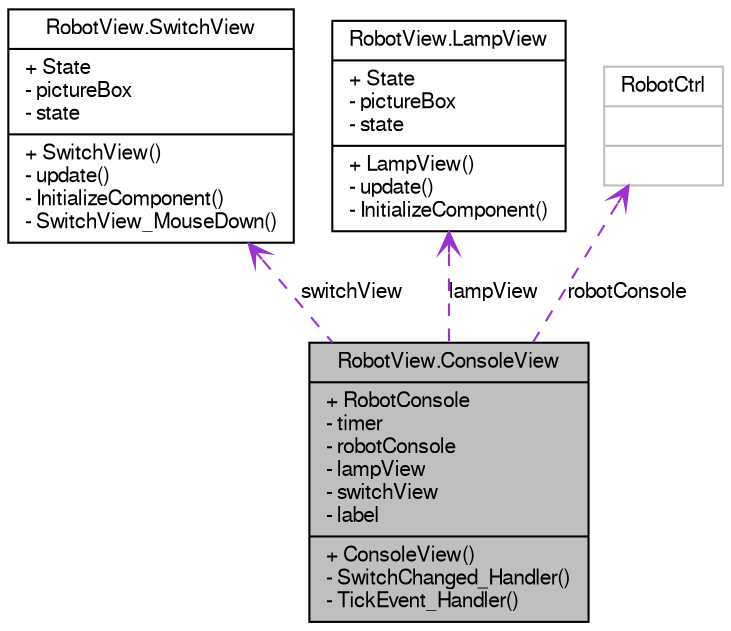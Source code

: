 digraph G
{
  edge [fontname="FreeSans",fontsize="10",labelfontname="FreeSans",labelfontsize="10"];
  node [fontname="FreeSans",fontsize="10",shape=record];
  Node1 [label="{RobotView.ConsoleView\n|+ RobotConsole\l- timer\l- robotConsole\l- lampView\l- switchView\l- label\l|+ ConsoleView()\l- SwitchChanged_Handler()\l- TickEvent_Handler()\l}",height=0.2,width=0.4,color="black", fillcolor="grey75", style="filled" fontcolor="black"];
  Node2 -> Node1 [dir=back,color="darkorchid3",fontsize="10",style="dashed",label="switchView",arrowtail="open"];
  Node2 [label="{RobotView.SwitchView\n|+ State\l- pictureBox\l- state\l|+ SwitchView()\l- update()\l- InitializeComponent()\l- SwitchView_MouseDown()\l}",height=0.2,width=0.4,color="black", fillcolor="white", style="filled",URL="$class_robot_view_1_1_switch_view.html",tooltip="Klasse die einen einzelnen Switch darstellt. Wird Verwendet um einen Switch des HSLU..."];
  Node3 -> Node1 [dir=back,color="darkorchid3",fontsize="10",style="dashed",label="lampView",arrowtail="open"];
  Node3 [label="{RobotView.LampView\n|+ State\l- pictureBox\l- state\l|+ LampView()\l- update()\l- InitializeComponent()\l}",height=0.2,width=0.4,color="black", fillcolor="white", style="filled",URL="$class_robot_view_1_1_lamp_view.html"];
  Node4 -> Node1 [dir=back,color="darkorchid3",fontsize="10",style="dashed",label="robotConsole",arrowtail="open"];
  Node4 [label="{RobotCtrl\n||}",height=0.2,width=0.4,color="grey75", fillcolor="white", style="filled"];
}
